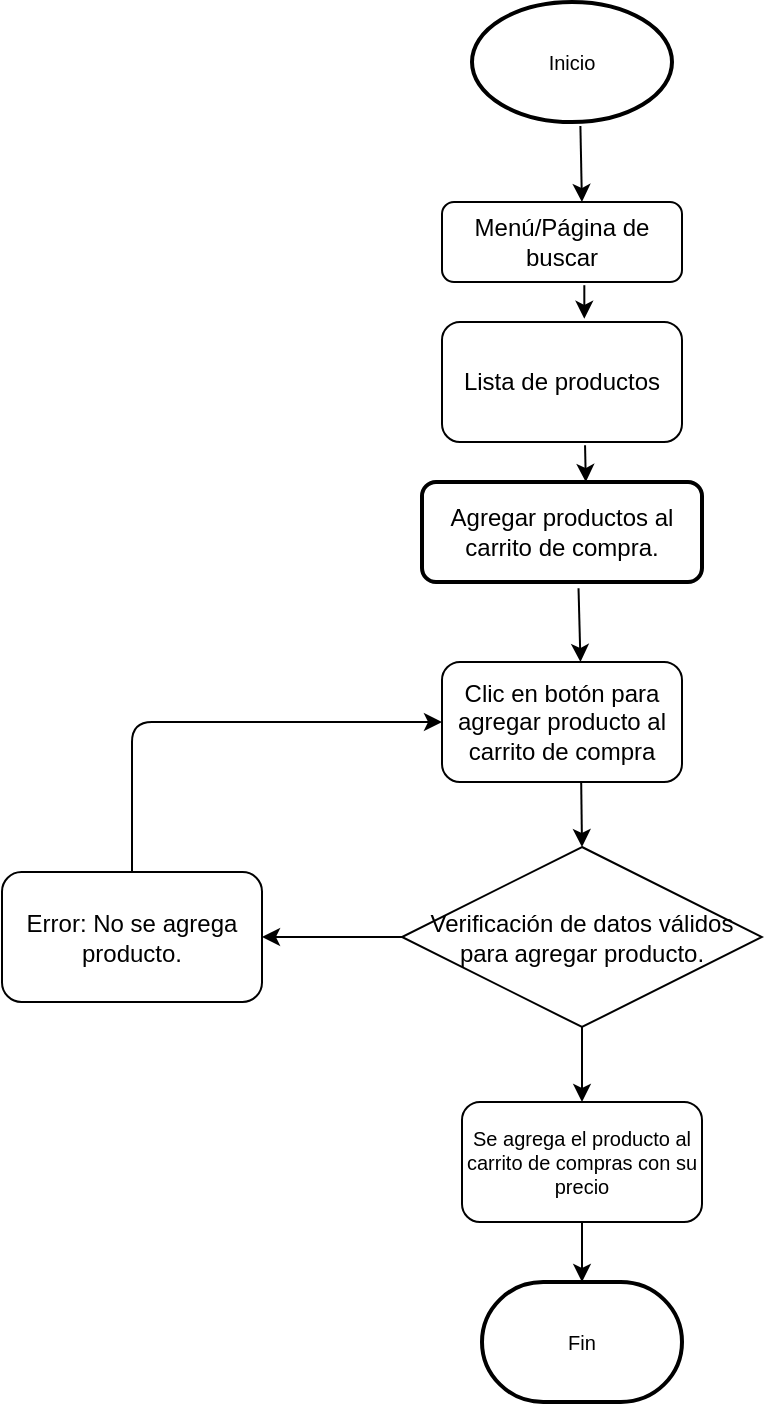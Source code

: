 <mxfile>
    <diagram id="pMSbBR_ro31TfSXMKASx" name="Page-1">
        <mxGraphModel dx="697" dy="506" grid="1" gridSize="10" guides="1" tooltips="1" connect="1" arrows="1" fold="1" page="1" pageScale="1" pageWidth="850" pageHeight="1100" math="0" shadow="0">
            <root>
                <mxCell id="0"/>
                <mxCell id="1" parent="0"/>
                <mxCell id="20" value="Menú/Página de buscar" style="rounded=1;whiteSpace=wrap;html=1;" vertex="1" parent="1">
                    <mxGeometry x="330" y="140" width="120" height="40" as="geometry"/>
                </mxCell>
                <mxCell id="21" value="Lista de productos" style="rounded=1;whiteSpace=wrap;html=1;" vertex="1" parent="1">
                    <mxGeometry x="330" y="200" width="120" height="60" as="geometry"/>
                </mxCell>
                <mxCell id="22" value="Clic en botón para agregar producto al carrito de compra" style="rounded=1;whiteSpace=wrap;html=1;" vertex="1" parent="1">
                    <mxGeometry x="330" y="370" width="120" height="60" as="geometry"/>
                </mxCell>
                <mxCell id="23" value="Verificación de datos válidos para agregar producto." style="rhombus;whiteSpace=wrap;html=1;rounded=0;autosize=0;fixedWidth=0;fillColor=default;fontSize=12;verticalAlign=middle;" vertex="1" parent="1">
                    <mxGeometry x="310" y="462.5" width="180" height="90" as="geometry"/>
                </mxCell>
                <mxCell id="24" value="Error: No se agrega producto." style="rounded=1;whiteSpace=wrap;html=1;" vertex="1" parent="1">
                    <mxGeometry x="110" y="475" width="130" height="65" as="geometry"/>
                </mxCell>
                <mxCell id="25" value="" style="endArrow=classic;html=1;entryX=0;entryY=0.5;entryDx=0;entryDy=0;exitX=0.5;exitY=0;exitDx=0;exitDy=0;" edge="1" parent="1" source="24" target="22">
                    <mxGeometry width="50" height="50" relative="1" as="geometry">
                        <mxPoint x="230" y="460" as="sourcePoint"/>
                        <mxPoint x="280" y="410" as="targetPoint"/>
                        <Array as="points">
                            <mxPoint x="175" y="400"/>
                        </Array>
                    </mxGeometry>
                </mxCell>
                <mxCell id="26" value="" style="endArrow=classic;html=1;fontSize=10;exitX=0;exitY=0.5;exitDx=0;exitDy=0;entryX=1;entryY=0.5;entryDx=0;entryDy=0;" edge="1" parent="1" source="23" target="24">
                    <mxGeometry width="50" height="50" relative="1" as="geometry">
                        <mxPoint x="290" y="560" as="sourcePoint"/>
                        <mxPoint x="340" y="510" as="targetPoint"/>
                    </mxGeometry>
                </mxCell>
                <mxCell id="27" value="Se agrega el producto al carrito de compras con su precio" style="rounded=1;whiteSpace=wrap;html=1;fontSize=10;fillColor=default;" vertex="1" parent="1">
                    <mxGeometry x="340" y="590" width="120" height="60" as="geometry"/>
                </mxCell>
                <mxCell id="28" value="Fin" style="strokeWidth=2;html=1;shape=mxgraph.flowchart.terminator;whiteSpace=wrap;rounded=0;fontSize=10;fillColor=default;" vertex="1" parent="1">
                    <mxGeometry x="350" y="680" width="100" height="60" as="geometry"/>
                </mxCell>
                <mxCell id="29" value="Inicio" style="strokeWidth=2;html=1;shape=mxgraph.flowchart.start_1;whiteSpace=wrap;rounded=0;fontSize=10;fillColor=default;" vertex="1" parent="1">
                    <mxGeometry x="345" y="40" width="100" height="60" as="geometry"/>
                </mxCell>
                <mxCell id="30" value="" style="endArrow=classic;html=1;fontSize=10;exitX=0.5;exitY=1;exitDx=0;exitDy=0;entryX=0.5;entryY=0;entryDx=0;entryDy=0;" edge="1" parent="1" source="23" target="27">
                    <mxGeometry width="50" height="50" relative="1" as="geometry">
                        <mxPoint x="350" y="540" as="sourcePoint"/>
                        <mxPoint x="400" y="490" as="targetPoint"/>
                    </mxGeometry>
                </mxCell>
                <mxCell id="31" value="" style="endArrow=classic;html=1;fontSize=10;exitX=0.5;exitY=1;exitDx=0;exitDy=0;entryX=0.5;entryY=0;entryDx=0;entryDy=0;entryPerimeter=0;" edge="1" parent="1" source="27" target="28">
                    <mxGeometry width="50" height="50" relative="1" as="geometry">
                        <mxPoint x="380" y="710" as="sourcePoint"/>
                        <mxPoint x="400" y="690" as="targetPoint"/>
                    </mxGeometry>
                </mxCell>
                <mxCell id="32" value="" style="endArrow=classic;html=1;fontSize=10;exitX=0.58;exitY=1.007;exitDx=0;exitDy=0;exitPerimeter=0;entryX=0.5;entryY=0;entryDx=0;entryDy=0;" edge="1" parent="1" source="22" target="23">
                    <mxGeometry width="50" height="50" relative="1" as="geometry">
                        <mxPoint x="360" y="490" as="sourcePoint"/>
                        <mxPoint x="410" y="440" as="targetPoint"/>
                    </mxGeometry>
                </mxCell>
                <mxCell id="33" value="" style="endArrow=classic;html=1;fontSize=10;entryX=0.577;entryY=0;entryDx=0;entryDy=0;entryPerimeter=0;exitX=0.559;exitY=1.063;exitDx=0;exitDy=0;exitPerimeter=0;" edge="1" parent="1" source="36" target="22">
                    <mxGeometry width="50" height="50" relative="1" as="geometry">
                        <mxPoint x="399" y="340" as="sourcePoint"/>
                        <mxPoint x="410" y="360" as="targetPoint"/>
                    </mxGeometry>
                </mxCell>
                <mxCell id="34" value="" style="endArrow=classic;html=1;fontSize=10;exitX=0.593;exitY=1.04;exitDx=0;exitDy=0;exitPerimeter=0;entryX=0.593;entryY=-0.027;entryDx=0;entryDy=0;entryPerimeter=0;" edge="1" parent="1" source="20">
                    <mxGeometry width="50" height="50" relative="1" as="geometry">
                        <mxPoint x="390" y="230" as="sourcePoint"/>
                        <mxPoint x="401.16" y="198.38" as="targetPoint"/>
                    </mxGeometry>
                </mxCell>
                <mxCell id="35" value="" style="endArrow=classic;html=1;fontSize=10;exitX=0.542;exitY=1.033;exitDx=0;exitDy=0;exitPerimeter=0;entryX=0.583;entryY=0;entryDx=0;entryDy=0;entryPerimeter=0;" edge="1" parent="1" source="29" target="20">
                    <mxGeometry width="50" height="50" relative="1" as="geometry">
                        <mxPoint x="410" y="160" as="sourcePoint"/>
                        <mxPoint x="460" y="110" as="targetPoint"/>
                    </mxGeometry>
                </mxCell>
                <mxCell id="36" value="Agregar productos al carrito de compra." style="rounded=1;whiteSpace=wrap;html=1;absoluteArcSize=1;arcSize=14;strokeWidth=2;fontSize=12;fillColor=default;" vertex="1" parent="1">
                    <mxGeometry x="320" y="280" width="140" height="50" as="geometry"/>
                </mxCell>
                <mxCell id="37" value="" style="endArrow=classic;html=1;fontSize=12;exitX=0.596;exitY=1.027;exitDx=0;exitDy=0;exitPerimeter=0;entryX=0.585;entryY=0;entryDx=0;entryDy=0;entryPerimeter=0;" edge="1" parent="1" source="21" target="36">
                    <mxGeometry width="50" height="50" relative="1" as="geometry">
                        <mxPoint x="390" y="300" as="sourcePoint"/>
                        <mxPoint x="440" y="250" as="targetPoint"/>
                    </mxGeometry>
                </mxCell>
            </root>
        </mxGraphModel>
    </diagram>
</mxfile>